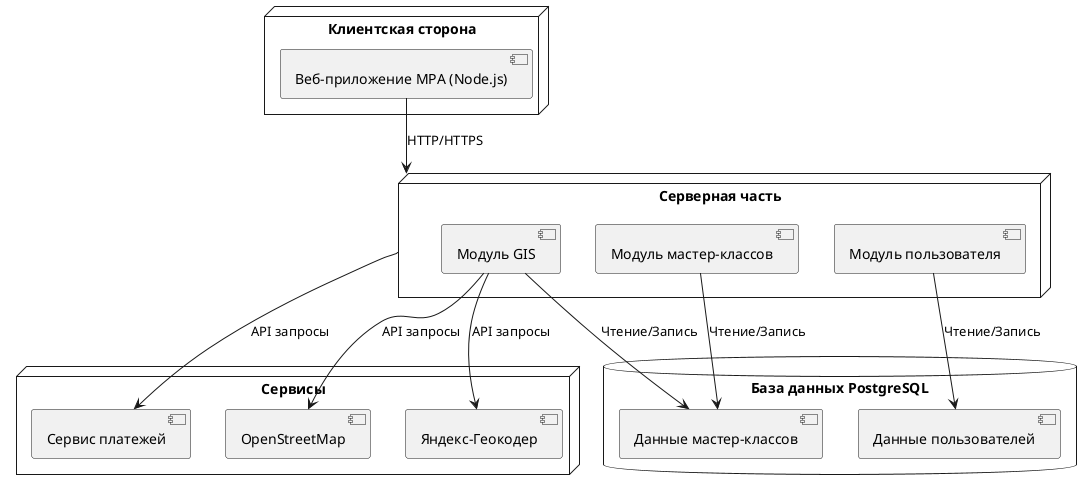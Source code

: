 @startuml
node "Клиентская сторона" {
  [Веб-приложение MPA (Node.js)]
}

node "Серверная часть" {
  [Модуль пользователя]
  [Модуль мастер-классов]
  [Модуль GIS]
}

database "База данных PostgreSQL" {
  [Данные пользователей]
  [Данные мастер-классов]
}

node "Сервисы" {
  [Сервис платежей]
  [Яндекс-Геокодер]
  [OpenStreetMap]
}

[Веб-приложение MPA (Node.js)] --> [Серверная часть] : HTTP/HTTPS

[Модуль пользователя] --> [Данные пользователей] : Чтение/Запись
[Модуль мастер-классов] --> [Данные мастер-классов] : Чтение/Запись
[Модуль GIS] --> [Данные мастер-классов] : Чтение/Запись

[Серверная часть] --> [Сервис платежей] : API запросы
[Модуль GIS] --> [Яндекс-Геокодер] : API запросы
[Модуль GIS] --> [OpenStreetMap] : API запросы

@enduml
